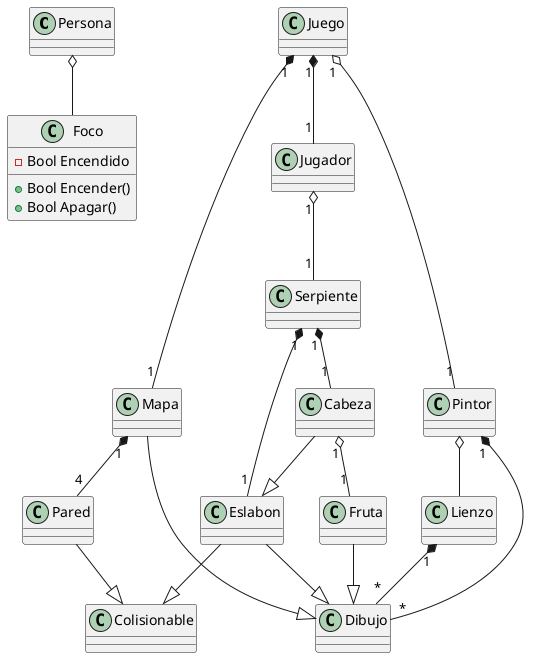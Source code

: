 @startuml Diagrma 

class Persona
class Foco{
    - Bool Encendido
    + Bool Encender()
    + Bool Apagar()
}
class Juego
class Mapa
class Pared
class Jugador
class Serpiente
class Eslabon
class Cabeza
class Fruta
class Colisionable

Juego "1" *-- "1" Jugador
Juego "1" *-- "1" Mapa

Jugador "1" o-- "1" Serpiente
Serpiente "1" *-- "1"  Eslabon
Serpiente "1" *-- "1"  Cabeza
Cabeza --|> Eslabon
Cabeza "1" o-- "1" Fruta
Eslabon --|> Colisionable

Pared --|> Colisionable

Mapa "1" *-- "4" Pared 

class Dibujo
class Lienzo
class Pintor

Lienzo "1" *-- "*" Dibujo
Pintor "1" *-- "*" Dibujo
Pintor o-- Lienzo

Eslabon --|> Dibujo
Fruta --|> Dibujo
Mapa --|> Dibujo

Juego "1" o-- "1" Pintor

Persona o-- Foco



@enduml
